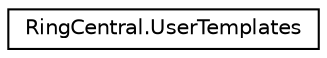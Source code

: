 digraph "Graphical Class Hierarchy"
{
 // LATEX_PDF_SIZE
  edge [fontname="Helvetica",fontsize="10",labelfontname="Helvetica",labelfontsize="10"];
  node [fontname="Helvetica",fontsize="10",shape=record];
  rankdir="LR";
  Node0 [label="RingCentral.UserTemplates",height=0.2,width=0.4,color="black", fillcolor="white", style="filled",URL="$classRingCentral_1_1UserTemplates.html",tooltip=" "];
}
